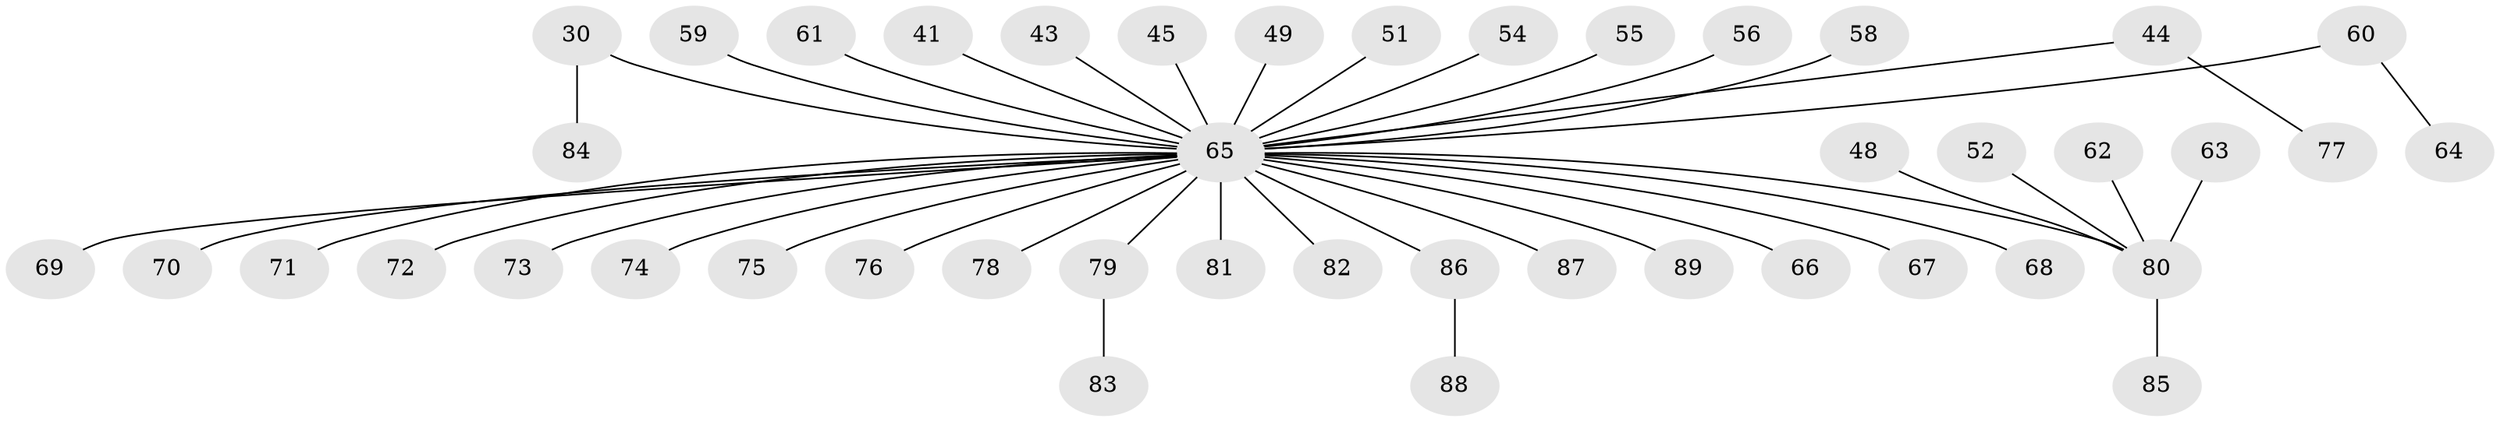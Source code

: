 // original degree distribution, {7: 0.02247191011235955, 5: 0.0449438202247191, 4: 0.056179775280898875, 3: 0.1348314606741573, 2: 0.2247191011235955, 1: 0.5168539325842697}
// Generated by graph-tools (version 1.1) at 2025/53/03/09/25 04:53:38]
// undirected, 44 vertices, 43 edges
graph export_dot {
graph [start="1"]
  node [color=gray90,style=filled];
  30;
  41;
  43;
  44;
  45;
  48;
  49;
  51;
  52;
  54;
  55;
  56;
  58;
  59;
  60;
  61;
  62;
  63;
  64;
  65 [super="+40+50+53+32+34+31+35+39+38+26+36"];
  66;
  67;
  68;
  69;
  70;
  71;
  72;
  73;
  74;
  75;
  76;
  77;
  78;
  79;
  80 [super="+42+57"];
  81;
  82;
  83;
  84;
  85;
  86;
  87;
  88;
  89;
  30 -- 84;
  30 -- 65;
  41 -- 65;
  43 -- 65;
  44 -- 77;
  44 -- 65;
  45 -- 65;
  48 -- 80;
  49 -- 65;
  51 -- 65;
  52 -- 80;
  54 -- 65;
  55 -- 65;
  56 -- 65;
  58 -- 65;
  59 -- 65;
  60 -- 64;
  60 -- 65;
  61 -- 65;
  62 -- 80;
  63 -- 80;
  65 -- 67;
  65 -- 86;
  65 -- 70;
  65 -- 76;
  65 -- 68;
  65 -- 71;
  65 -- 72;
  65 -- 73;
  65 -- 74;
  65 -- 79;
  65 -- 81;
  65 -- 69;
  65 -- 75;
  65 -- 78;
  65 -- 80;
  65 -- 82;
  65 -- 87;
  65 -- 89;
  65 -- 66;
  79 -- 83;
  80 -- 85;
  86 -- 88;
}
